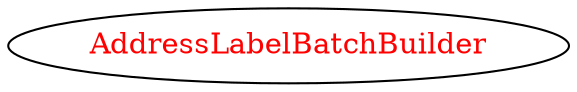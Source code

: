 digraph dependencyGraph {
 concentrate=true;
 ranksep="2.0";
 rankdir="LR"; 
 splines="ortho";
"AddressLabelBatchBuilder" [fontcolor="red"];
}
